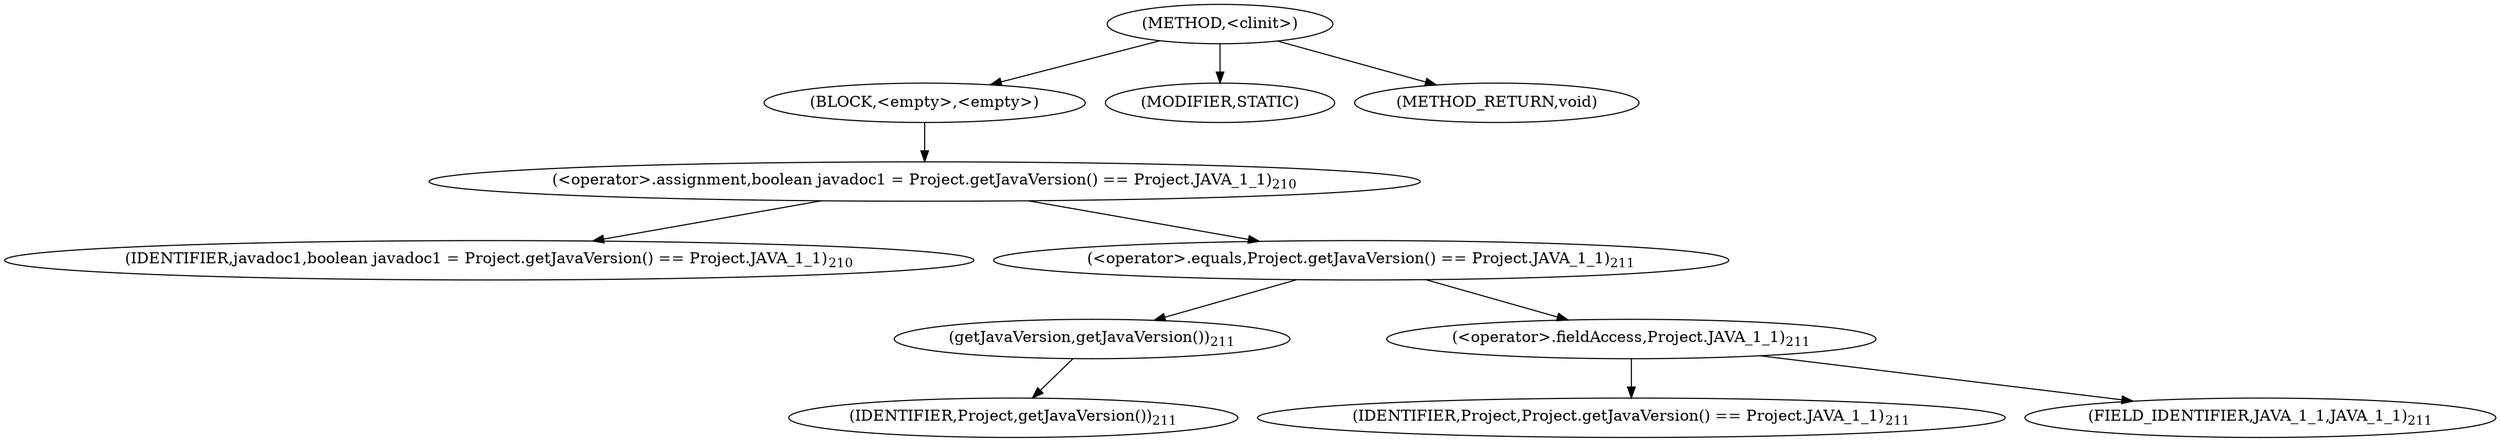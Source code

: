 digraph "&lt;clinit&gt;" {  
"3999" [label = <(METHOD,&lt;clinit&gt;)> ]
"4000" [label = <(BLOCK,&lt;empty&gt;,&lt;empty&gt;)> ]
"4001" [label = <(&lt;operator&gt;.assignment,boolean javadoc1 = Project.getJavaVersion() == Project.JAVA_1_1)<SUB>210</SUB>> ]
"4002" [label = <(IDENTIFIER,javadoc1,boolean javadoc1 = Project.getJavaVersion() == Project.JAVA_1_1)<SUB>210</SUB>> ]
"4003" [label = <(&lt;operator&gt;.equals,Project.getJavaVersion() == Project.JAVA_1_1)<SUB>211</SUB>> ]
"4004" [label = <(getJavaVersion,getJavaVersion())<SUB>211</SUB>> ]
"4005" [label = <(IDENTIFIER,Project,getJavaVersion())<SUB>211</SUB>> ]
"4006" [label = <(&lt;operator&gt;.fieldAccess,Project.JAVA_1_1)<SUB>211</SUB>> ]
"4007" [label = <(IDENTIFIER,Project,Project.getJavaVersion() == Project.JAVA_1_1)<SUB>211</SUB>> ]
"4008" [label = <(FIELD_IDENTIFIER,JAVA_1_1,JAVA_1_1)<SUB>211</SUB>> ]
"4009" [label = <(MODIFIER,STATIC)> ]
"4010" [label = <(METHOD_RETURN,void)> ]
  "3999" -> "4000" 
  "3999" -> "4009" 
  "3999" -> "4010" 
  "4000" -> "4001" 
  "4001" -> "4002" 
  "4001" -> "4003" 
  "4003" -> "4004" 
  "4003" -> "4006" 
  "4004" -> "4005" 
  "4006" -> "4007" 
  "4006" -> "4008" 
}
